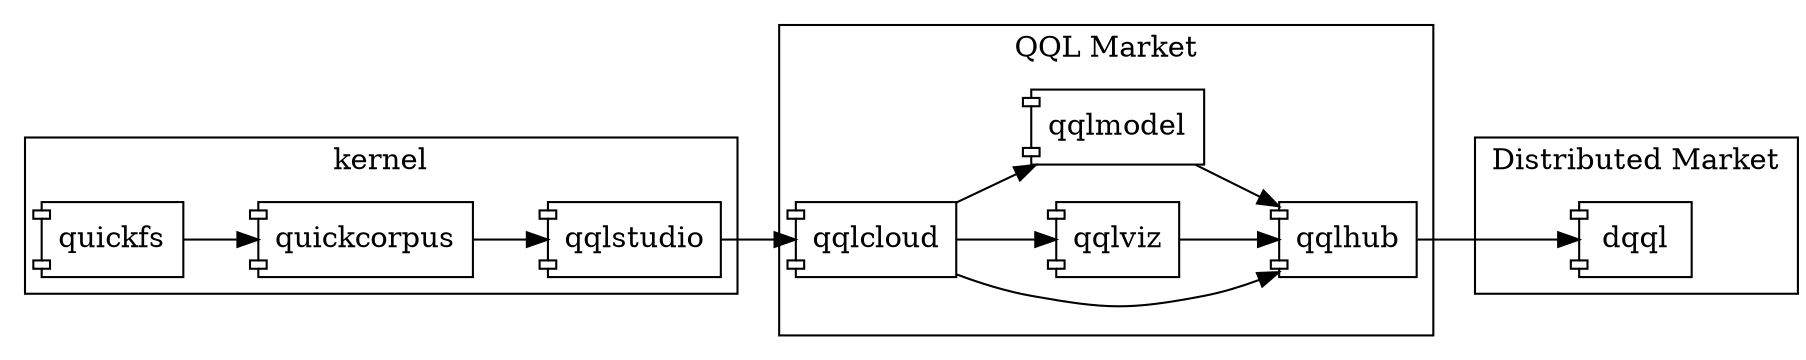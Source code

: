 # http://www.graphviz.org/content/cluster

digraph G {
    rankdir=LR  
    subgraph cluster_0{
	quickfs [shape=component];
	quickcorpus [shape=component];
	qqlstudio [shape=component];
	quickfs->quickcorpus->qqlstudio;
	label ="kernel";
    }
	
	 subgraph cluster_1{
	qqlcloud [shape=component];
	qqlhub [shape=component];
	qqlviz [shape=component];
	qqlmodel [shape=component];
	
	qqlcloud->qqlviz;
	 qqlcloud->qqlmodel;
	qqlviz->qqlhub;
	qqlmodel->qqlhub;
	qqlcloud->qqlhub;
	 	label ="QQL Market";

	 }
	 
	qqlstudio->qqlcloud;
	 
	 subgraph cluster_2{
	    dqql [shape=component];
	
		label ="Distributed Market";
   }
	qqlhub->dqql;

}

